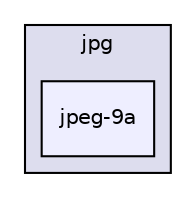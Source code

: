 digraph "jpg/jpeg-9a" {
  compound=true
  node [ fontsize="10", fontname="Helvetica"];
  edge [ labelfontsize="10", labelfontname="Helvetica"];
  subgraph clusterdir_56dbbdc39b089bc0b46773660ce64bd1 {
    graph [ bgcolor="#ddddee", pencolor="black", label="jpg" fontname="Helvetica", fontsize="10", URL="dir_56dbbdc39b089bc0b46773660ce64bd1.html"]
  dir_be28a2a08ecf939ee5769ee81009f436 [shape=box, label="jpeg-9a", style="filled", fillcolor="#eeeeff", pencolor="black", URL="dir_be28a2a08ecf939ee5769ee81009f436.html"];
  }
}
